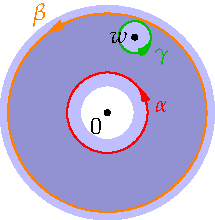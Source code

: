 settings.tex="pdflatex";

texpreamble("\usepackage{amsmath}
\usepackage{amsthm,amssymb}
\usepackage{mathpazo}
\usepackage[svgnames]{xcolor}
");
import graph;


size(110);

pair w=3dir(70);

real R=4;
real r=1;
real Rb=3.7;
real ra=1.5;
real rg=0.6;

fill(scale(Rb)*unitcircle,grey+opacity(0.7));
unfill(scale(ra)*unitcircle);
unfill(shift(w)*scale(rg)*unitcircle);
fill(scale(R)*unitcircle,lightblue+opacity(0.5));
unfill(scale(r)*unitcircle);
//draw(scale(r)*unitcircle,lightblue+dashed);

draw(Label("$\gamma$",Relative(0.9)),shift(w)*scale(rg)*unitcircle,heavygreen,Arrow(Relative(0.95)));
draw(Label("$\alpha$",Relative(0.02)),scale(ra)*unitcircle,red,Arrow(Relative(0.1)));
draw(Label("$\beta$",Relative(0.35)),scale(Rb)*unitcircle,orange,Arrow(Relative(0.35)));

dot("$w$",w,W);
dot("$0$",(0,0),SW);
